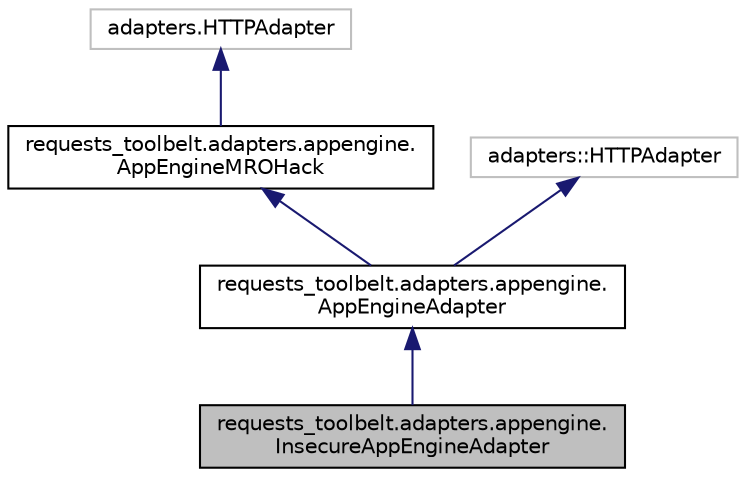 digraph "requests_toolbelt.adapters.appengine.InsecureAppEngineAdapter"
{
 // LATEX_PDF_SIZE
  edge [fontname="Helvetica",fontsize="10",labelfontname="Helvetica",labelfontsize="10"];
  node [fontname="Helvetica",fontsize="10",shape=record];
  Node1 [label="requests_toolbelt.adapters.appengine.\lInsecureAppEngineAdapter",height=0.2,width=0.4,color="black", fillcolor="grey75", style="filled", fontcolor="black",tooltip=" "];
  Node2 -> Node1 [dir="back",color="midnightblue",fontsize="10",style="solid",fontname="Helvetica"];
  Node2 [label="requests_toolbelt.adapters.appengine.\lAppEngineAdapter",height=0.2,width=0.4,color="black", fillcolor="white", style="filled",URL="$classrequests__toolbelt_1_1adapters_1_1appengine_1_1AppEngineAdapter.html",tooltip=" "];
  Node3 -> Node2 [dir="back",color="midnightblue",fontsize="10",style="solid",fontname="Helvetica"];
  Node3 [label="requests_toolbelt.adapters.appengine.\lAppEngineMROHack",height=0.2,width=0.4,color="black", fillcolor="white", style="filled",URL="$classrequests__toolbelt_1_1adapters_1_1appengine_1_1AppEngineMROHack.html",tooltip=" "];
  Node4 -> Node3 [dir="back",color="midnightblue",fontsize="10",style="solid",fontname="Helvetica"];
  Node4 [label="adapters.HTTPAdapter",height=0.2,width=0.4,color="grey75", fillcolor="white", style="filled",tooltip=" "];
  Node5 -> Node2 [dir="back",color="midnightblue",fontsize="10",style="solid",fontname="Helvetica"];
  Node5 [label="adapters::HTTPAdapter",height=0.2,width=0.4,color="grey75", fillcolor="white", style="filled",tooltip=" "];
}
